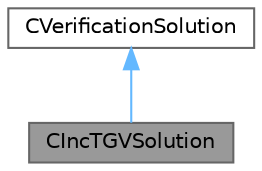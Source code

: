 digraph "CIncTGVSolution"
{
 // LATEX_PDF_SIZE
  bgcolor="transparent";
  edge [fontname=Helvetica,fontsize=10,labelfontname=Helvetica,labelfontsize=10];
  node [fontname=Helvetica,fontsize=10,shape=box,height=0.2,width=0.4];
  Node1 [id="Node000001",label="CIncTGVSolution",height=0.2,width=0.4,color="gray40", fillcolor="grey60", style="filled", fontcolor="black",tooltip="Class to define the required data for the incompressible Taylor Green Vortex."];
  Node2 -> Node1 [id="edge1_Node000001_Node000002",dir="back",color="steelblue1",style="solid",tooltip=" "];
  Node2 [id="Node000002",label="CVerificationSolution",height=0.2,width=0.4,color="gray40", fillcolor="white", style="filled",URL="$classCVerificationSolution.html",tooltip="Class for holding verification PDE solutions, e.g., phi = phi(x,y,z,t), used for initial conditions,..."];
}
